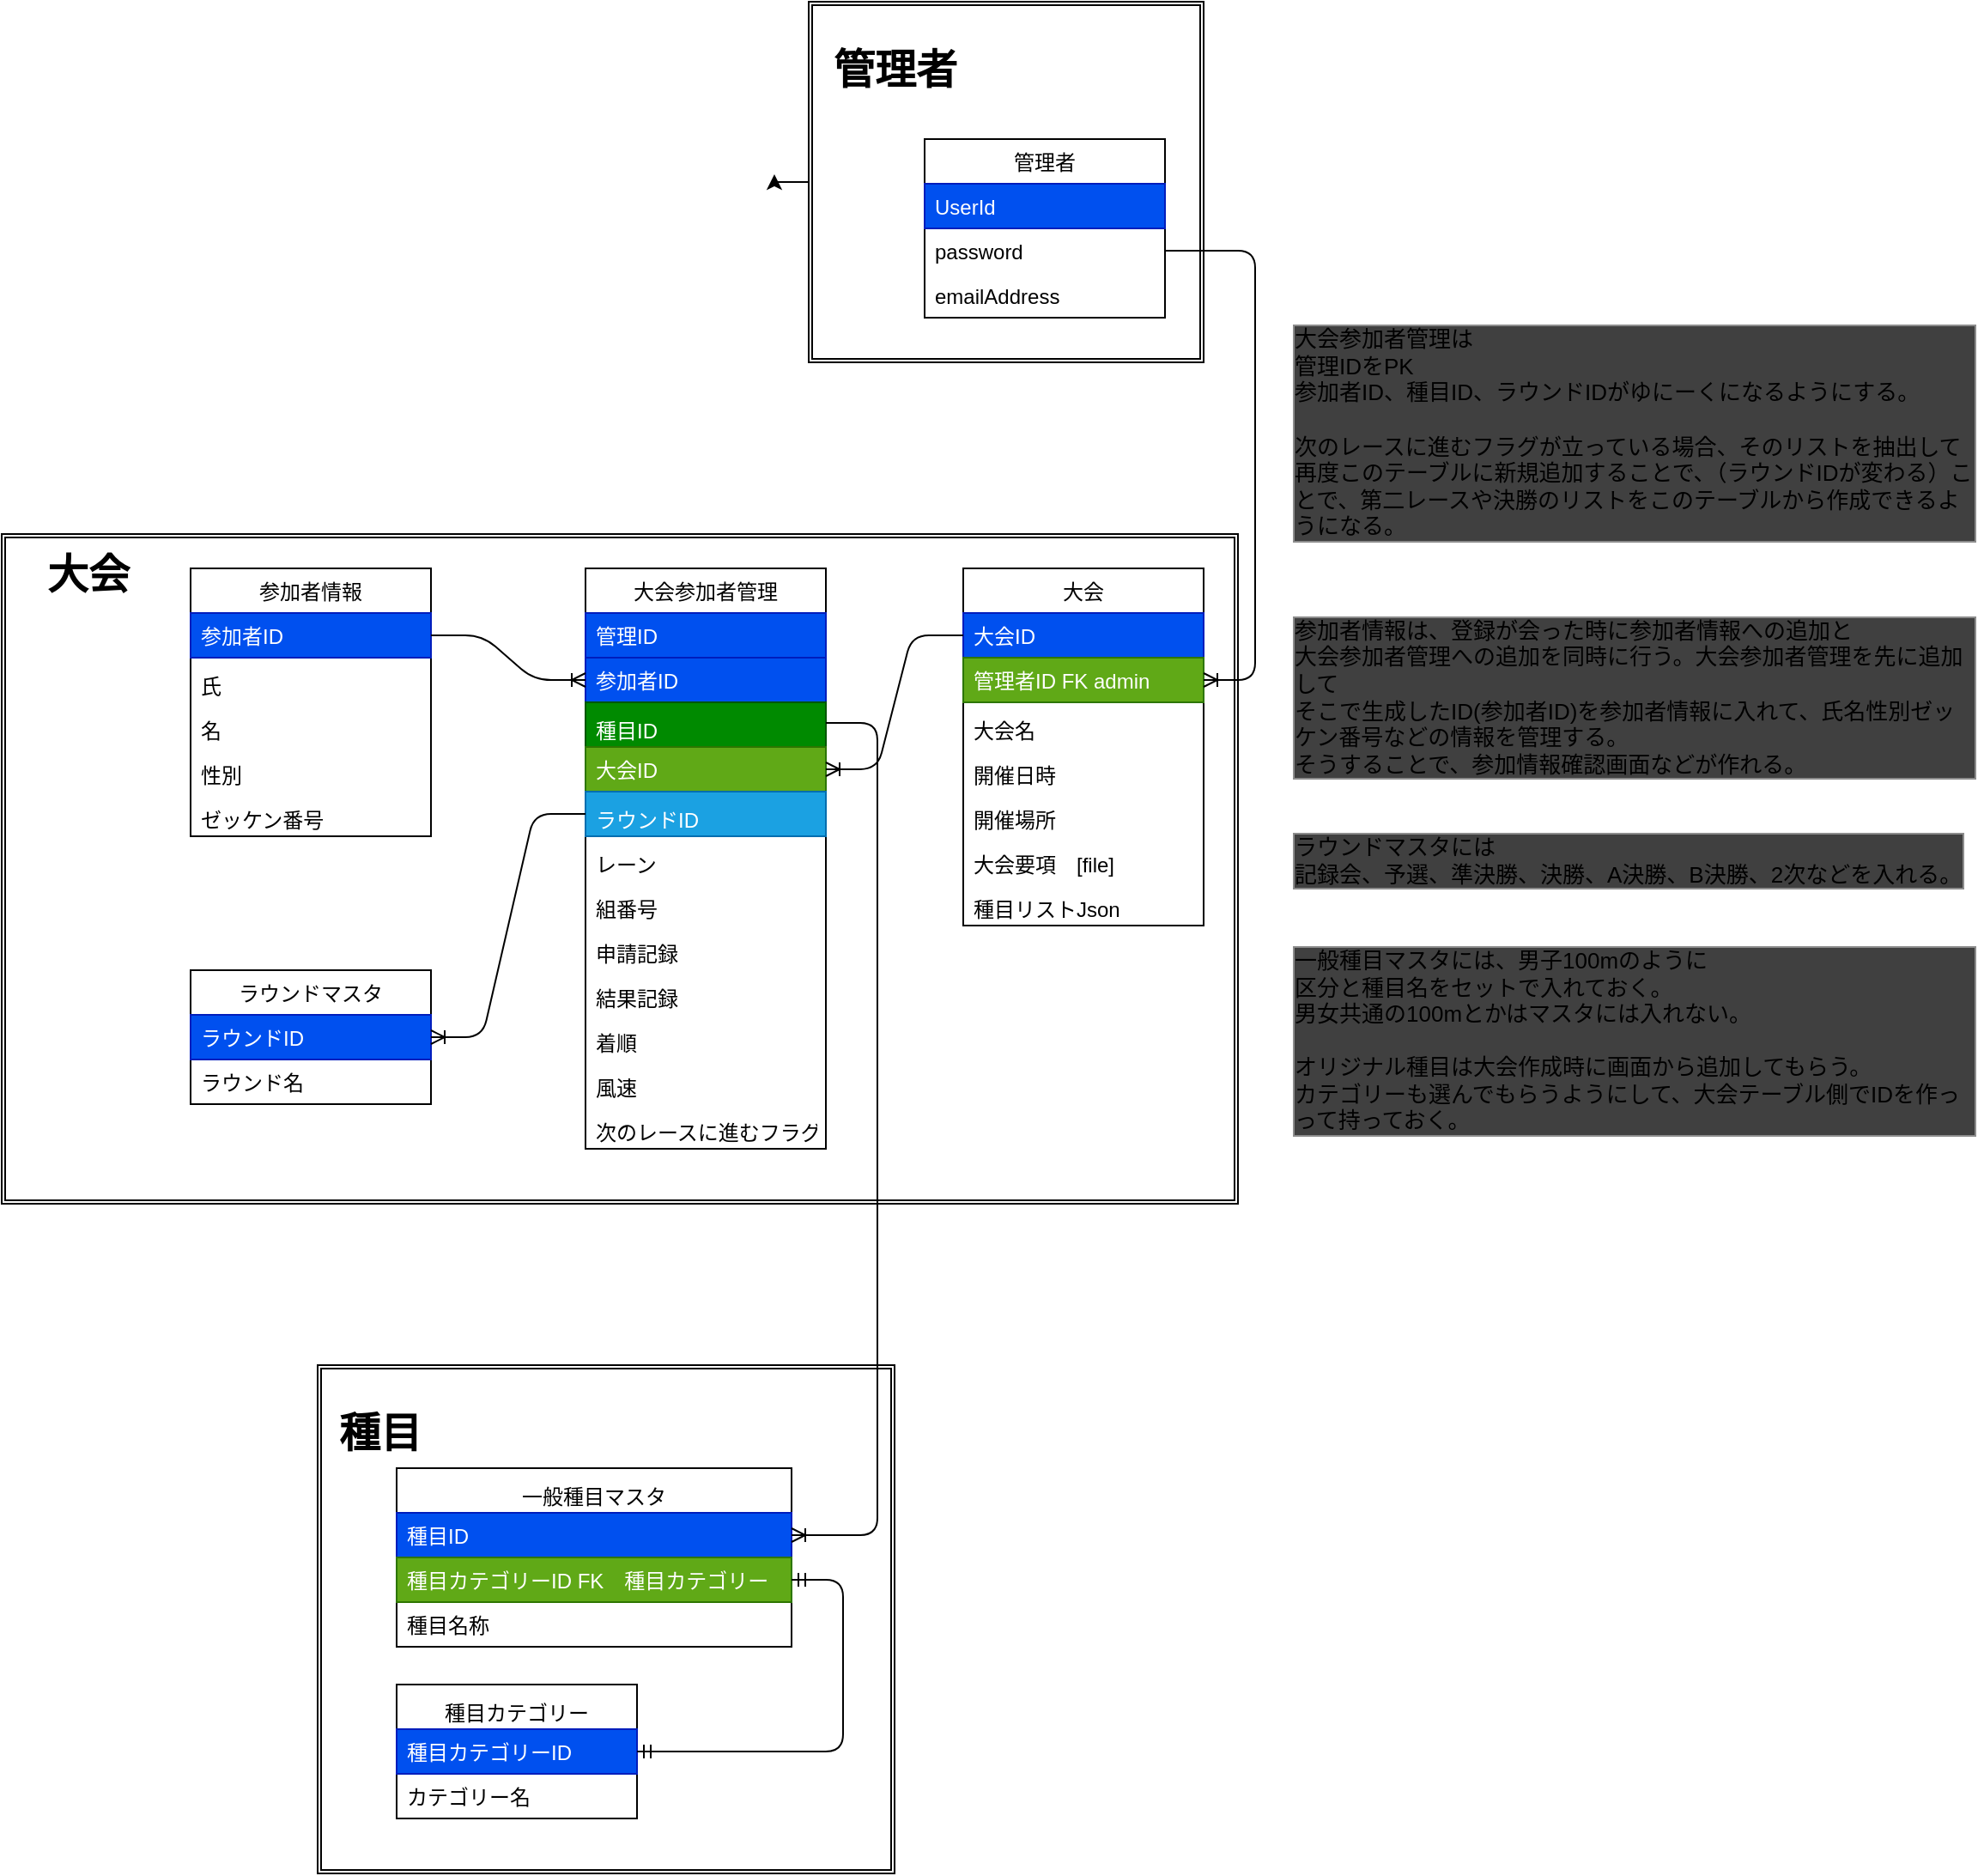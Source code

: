 <mxfile>
    <diagram id="9n17IR5ETr_zjA1UWhib" name="ページ1">
        <mxGraphModel dx="1860" dy="1644" grid="1" gridSize="10" guides="1" tooltips="1" connect="1" arrows="1" fold="1" page="1" pageScale="1" pageWidth="827" pageHeight="1169" math="0" shadow="0">
            <root>
                <mxCell id="0"/>
                <mxCell id="1" parent="0"/>
                <mxCell id="100" value="" style="shape=ext;double=1;rounded=0;whiteSpace=wrap;html=1;verticalAlign=bottom;" parent="1" vertex="1">
                    <mxGeometry x="-346" y="664" width="336" height="296" as="geometry"/>
                </mxCell>
                <mxCell id="84" style="edgeStyle=orthogonalEdgeStyle;rounded=0;orthogonalLoop=1;jettySize=auto;html=1;" parent="1" source="83" edge="1">
                    <mxGeometry relative="1" as="geometry">
                        <mxPoint x="-80" y="-30" as="targetPoint"/>
                    </mxGeometry>
                </mxCell>
                <mxCell id="83" value="" style="shape=ext;double=1;rounded=0;whiteSpace=wrap;html=1;verticalAlign=bottom;" parent="1" vertex="1">
                    <mxGeometry x="-60" y="-130" width="230" height="210" as="geometry"/>
                </mxCell>
                <mxCell id="81" value="" style="shape=ext;double=1;rounded=0;whiteSpace=wrap;html=1;verticalAlign=bottom;" parent="1" vertex="1">
                    <mxGeometry x="-530" y="180" width="720" height="390" as="geometry"/>
                </mxCell>
                <mxCell id="2" value="管理者" style="swimlane;fontStyle=0;childLayout=stackLayout;horizontal=1;startSize=26;fillColor=none;horizontalStack=0;resizeParent=1;resizeParentMax=0;resizeLast=0;collapsible=1;marginBottom=0;" parent="1" vertex="1">
                    <mxGeometry x="7.5" y="-50" width="140" height="104" as="geometry"/>
                </mxCell>
                <mxCell id="3" value="UserId" style="text;strokeColor=#001DBC;fillColor=#0050ef;align=left;verticalAlign=top;spacingLeft=4;spacingRight=4;overflow=hidden;rotatable=0;points=[[0,0.5],[1,0.5]];portConstraint=eastwest;fontColor=#ffffff;" parent="2" vertex="1">
                    <mxGeometry y="26" width="140" height="26" as="geometry"/>
                </mxCell>
                <mxCell id="4" value="password" style="text;strokeColor=none;fillColor=none;align=left;verticalAlign=top;spacingLeft=4;spacingRight=4;overflow=hidden;rotatable=0;points=[[0,0.5],[1,0.5]];portConstraint=eastwest;" parent="2" vertex="1">
                    <mxGeometry y="52" width="140" height="26" as="geometry"/>
                </mxCell>
                <mxCell id="5" value="emailAddress" style="text;strokeColor=none;fillColor=none;align=left;verticalAlign=top;spacingLeft=4;spacingRight=4;overflow=hidden;rotatable=0;points=[[0,0.5],[1,0.5]];portConstraint=eastwest;" parent="2" vertex="1">
                    <mxGeometry y="78" width="140" height="26" as="geometry"/>
                </mxCell>
                <mxCell id="6" value="大会" style="swimlane;fontStyle=0;childLayout=stackLayout;horizontal=1;startSize=26;fillColor=none;horizontalStack=0;resizeParent=1;resizeParentMax=0;resizeLast=0;collapsible=1;marginBottom=0;" parent="1" vertex="1">
                    <mxGeometry x="30" y="200" width="140" height="208" as="geometry"/>
                </mxCell>
                <mxCell id="7" value="大会ID&#10;" style="text;strokeColor=#001DBC;fillColor=#0050ef;align=left;verticalAlign=top;spacingLeft=4;spacingRight=4;overflow=hidden;rotatable=0;points=[[0,0.5],[1,0.5]];portConstraint=eastwest;fontColor=#ffffff;" parent="6" vertex="1">
                    <mxGeometry y="26" width="140" height="26" as="geometry"/>
                </mxCell>
                <mxCell id="8" value="管理者ID FK admin&#10;" style="text;strokeColor=#2D7600;fillColor=#60a917;align=left;verticalAlign=top;spacingLeft=4;spacingRight=4;overflow=hidden;rotatable=0;points=[[0,0.5],[1,0.5]];portConstraint=eastwest;fontColor=#ffffff;" parent="6" vertex="1">
                    <mxGeometry y="52" width="140" height="26" as="geometry"/>
                </mxCell>
                <mxCell id="9" value="大会名" style="text;strokeColor=none;fillColor=none;align=left;verticalAlign=bottom;spacingLeft=4;spacingRight=4;overflow=hidden;rotatable=0;points=[[0,0.5],[1,0.5]];portConstraint=eastwest;" parent="6" vertex="1">
                    <mxGeometry y="78" width="140" height="26" as="geometry"/>
                </mxCell>
                <mxCell id="76" value="開催日時" style="text;strokeColor=none;fillColor=none;align=left;verticalAlign=bottom;spacingLeft=4;spacingRight=4;overflow=hidden;rotatable=0;points=[[0,0.5],[1,0.5]];portConstraint=eastwest;" parent="6" vertex="1">
                    <mxGeometry y="104" width="140" height="26" as="geometry"/>
                </mxCell>
                <mxCell id="77" value="開催場所" style="text;strokeColor=none;fillColor=none;align=left;verticalAlign=bottom;spacingLeft=4;spacingRight=4;overflow=hidden;rotatable=0;points=[[0,0.5],[1,0.5]];portConstraint=eastwest;" parent="6" vertex="1">
                    <mxGeometry y="130" width="140" height="26" as="geometry"/>
                </mxCell>
                <mxCell id="78" value="大会要項　[file]" style="text;strokeColor=none;fillColor=none;align=left;verticalAlign=bottom;spacingLeft=4;spacingRight=4;overflow=hidden;rotatable=0;points=[[0,0.5],[1,0.5]];portConstraint=eastwest;" parent="6" vertex="1">
                    <mxGeometry y="156" width="140" height="26" as="geometry"/>
                </mxCell>
                <mxCell id="79" value="種目リストJson" style="text;strokeColor=none;fillColor=none;align=left;verticalAlign=bottom;spacingLeft=4;spacingRight=4;overflow=hidden;rotatable=0;points=[[0,0.5],[1,0.5]];portConstraint=eastwest;" parent="6" vertex="1">
                    <mxGeometry y="182" width="140" height="26" as="geometry"/>
                </mxCell>
                <mxCell id="82" value="大会" style="text;strokeColor=none;fillColor=none;html=1;fontSize=24;fontStyle=1;verticalAlign=middle;align=center;" parent="1" vertex="1">
                    <mxGeometry x="-530" y="184" width="100" height="40" as="geometry"/>
                </mxCell>
                <mxCell id="86" value="管理者" style="text;strokeColor=none;fillColor=none;html=1;fontSize=24;fontStyle=1;verticalAlign=middle;align=center;" parent="1" vertex="1">
                    <mxGeometry x="-60" y="-110" width="100" height="40" as="geometry"/>
                </mxCell>
                <mxCell id="87" value="一般種目マスタ" style="swimlane;fontStyle=0;childLayout=stackLayout;horizontal=1;startSize=26;fillColor=none;horizontalStack=0;resizeParent=1;resizeParentMax=0;resizeLast=0;collapsible=1;marginBottom=0;verticalAlign=bottom;" parent="1" vertex="1">
                    <mxGeometry x="-300" y="724" width="230" height="104" as="geometry"/>
                </mxCell>
                <mxCell id="88" value="種目ID" style="text;strokeColor=#001DBC;fillColor=#0050ef;align=left;verticalAlign=top;spacingLeft=4;spacingRight=4;overflow=hidden;rotatable=0;points=[[0,0.5],[1,0.5]];portConstraint=eastwest;fontColor=#ffffff;" parent="87" vertex="1">
                    <mxGeometry y="26" width="230" height="26" as="geometry"/>
                </mxCell>
                <mxCell id="89" value="種目カテゴリーID FK　種目カテゴリー" style="text;strokeColor=#2D7600;fillColor=#60a917;align=left;verticalAlign=top;spacingLeft=4;spacingRight=4;overflow=hidden;rotatable=0;points=[[0,0.5],[1,0.5]];portConstraint=eastwest;fontColor=#ffffff;" parent="87" vertex="1">
                    <mxGeometry y="52" width="230" height="26" as="geometry"/>
                </mxCell>
                <mxCell id="90" value="種目名称" style="text;strokeColor=none;fillColor=none;align=left;verticalAlign=top;spacingLeft=4;spacingRight=4;overflow=hidden;rotatable=0;points=[[0,0.5],[1,0.5]];portConstraint=eastwest;" parent="87" vertex="1">
                    <mxGeometry y="78" width="230" height="26" as="geometry"/>
                </mxCell>
                <mxCell id="91" value="種目カテゴリー" style="swimlane;fontStyle=0;childLayout=stackLayout;horizontal=1;startSize=26;fillColor=none;horizontalStack=0;resizeParent=1;resizeParentMax=0;resizeLast=0;collapsible=1;marginBottom=0;verticalAlign=bottom;" parent="1" vertex="1">
                    <mxGeometry x="-300" y="850" width="140" height="78" as="geometry"/>
                </mxCell>
                <mxCell id="93" value="種目カテゴリーID" style="text;strokeColor=#001DBC;fillColor=#0050ef;align=left;verticalAlign=top;spacingLeft=4;spacingRight=4;overflow=hidden;rotatable=0;points=[[0,0.5],[1,0.5]];portConstraint=eastwest;fontColor=#ffffff;" parent="91" vertex="1">
                    <mxGeometry y="26" width="140" height="26" as="geometry"/>
                </mxCell>
                <mxCell id="94" value="カテゴリー名" style="text;strokeColor=none;fillColor=none;align=left;verticalAlign=top;spacingLeft=4;spacingRight=4;overflow=hidden;rotatable=0;points=[[0,0.5],[1,0.5]];portConstraint=eastwest;" parent="91" vertex="1">
                    <mxGeometry y="52" width="140" height="26" as="geometry"/>
                </mxCell>
                <mxCell id="101" value="種目" style="text;strokeColor=none;fillColor=none;html=1;fontSize=24;fontStyle=1;verticalAlign=middle;align=center;" parent="1" vertex="1">
                    <mxGeometry x="-360" y="684" width="100" height="40" as="geometry"/>
                </mxCell>
                <mxCell id="102" value="" style="edgeStyle=entityRelationEdgeStyle;fontSize=12;html=1;endArrow=ERoneToMany;exitX=1;exitY=0.5;exitDx=0;exitDy=0;" parent="1" source="4" target="8" edge="1">
                    <mxGeometry width="100" height="100" relative="1" as="geometry">
                        <mxPoint x="370" y="180" as="sourcePoint"/>
                        <mxPoint x="30" y="320" as="targetPoint"/>
                    </mxGeometry>
                </mxCell>
                <mxCell id="104" value="" style="edgeStyle=entityRelationEdgeStyle;fontSize=12;html=1;endArrow=ERmandOne;startArrow=ERmandOne;entryX=1;entryY=0.5;entryDx=0;entryDy=0;" parent="1" source="89" target="93" edge="1">
                    <mxGeometry width="100" height="100" relative="1" as="geometry">
                        <mxPoint x="-270" y="754" as="sourcePoint"/>
                        <mxPoint x="-170" y="654" as="targetPoint"/>
                    </mxGeometry>
                </mxCell>
                <mxCell id="123" value="ラウンドマスタ" style="swimlane;fontStyle=0;childLayout=stackLayout;horizontal=1;startSize=26;fillColor=none;horizontalStack=0;resizeParent=1;resizeParentMax=0;resizeLast=0;collapsible=1;marginBottom=0;" parent="1" vertex="1">
                    <mxGeometry x="-420" y="434" width="140" height="78" as="geometry"/>
                </mxCell>
                <mxCell id="124" value="ラウンドID" style="text;strokeColor=#001DBC;fillColor=#0050ef;align=left;verticalAlign=top;spacingLeft=4;spacingRight=4;overflow=hidden;rotatable=0;points=[[0,0.5],[1,0.5]];portConstraint=eastwest;fontColor=#ffffff;" parent="123" vertex="1">
                    <mxGeometry y="26" width="140" height="26" as="geometry"/>
                </mxCell>
                <mxCell id="125" value="ラウンド名&#10;" style="text;align=left;verticalAlign=top;spacingLeft=4;spacingRight=4;overflow=hidden;rotatable=0;points=[[0,0.5],[1,0.5]];portConstraint=eastwest;" parent="123" vertex="1">
                    <mxGeometry y="52" width="140" height="26" as="geometry"/>
                </mxCell>
                <mxCell id="136" value="大会参加者管理" style="swimlane;fontStyle=0;childLayout=stackLayout;horizontal=1;startSize=26;fillColor=none;horizontalStack=0;resizeParent=1;resizeParentMax=0;resizeLast=0;collapsible=1;marginBottom=0;" parent="1" vertex="1">
                    <mxGeometry x="-190" y="200" width="140" height="338" as="geometry"/>
                </mxCell>
                <mxCell id="137" value="管理ID" style="text;strokeColor=#001DBC;fillColor=#0050ef;align=left;verticalAlign=top;spacingLeft=4;spacingRight=4;overflow=hidden;rotatable=0;points=[[0,0.5],[1,0.5]];portConstraint=eastwest;fontColor=#ffffff;" parent="136" vertex="1">
                    <mxGeometry y="26" width="140" height="26" as="geometry"/>
                </mxCell>
                <mxCell id="196" value="参加者ID" style="text;strokeColor=#001DBC;fillColor=#0050ef;align=left;verticalAlign=top;spacingLeft=4;spacingRight=4;overflow=hidden;rotatable=0;points=[[0,0.5],[1,0.5]];portConstraint=eastwest;fontColor=#ffffff;" parent="136" vertex="1">
                    <mxGeometry y="52" width="140" height="26" as="geometry"/>
                </mxCell>
                <mxCell id="140" value="種目ID" style="text;strokeColor=#005700;fillColor=#008a00;align=left;verticalAlign=bottom;spacingLeft=4;spacingRight=4;overflow=hidden;rotatable=0;points=[[0,0.5],[1,0.5]];portConstraint=eastwest;fontColor=#ffffff;" parent="136" vertex="1">
                    <mxGeometry y="78" width="140" height="26" as="geometry"/>
                </mxCell>
                <mxCell id="138" value="大会ID" style="text;strokeColor=#2D7600;fillColor=#60a917;align=left;verticalAlign=top;spacingLeft=4;spacingRight=4;overflow=hidden;rotatable=0;points=[[0,0.5],[1,0.5]];portConstraint=eastwest;fontColor=#ffffff;" parent="136" vertex="1">
                    <mxGeometry y="104" width="140" height="26" as="geometry"/>
                </mxCell>
                <mxCell id="183" value="ラウンドID" style="text;strokeColor=#006EAF;fillColor=#1ba1e2;align=left;verticalAlign=bottom;spacingLeft=4;spacingRight=4;overflow=hidden;rotatable=0;points=[[0,0.5],[1,0.5]];portConstraint=eastwest;fontColor=#ffffff;" parent="136" vertex="1">
                    <mxGeometry y="130" width="140" height="26" as="geometry"/>
                </mxCell>
                <mxCell id="180" value="レーン" style="text;strokeColor=none;fillColor=none;align=left;verticalAlign=bottom;spacingLeft=4;spacingRight=4;overflow=hidden;rotatable=0;points=[[0,0.5],[1,0.5]];portConstraint=eastwest;" parent="136" vertex="1">
                    <mxGeometry y="156" width="140" height="26" as="geometry"/>
                </mxCell>
                <mxCell id="200" value="組番号" style="text;strokeColor=none;fillColor=none;align=left;verticalAlign=bottom;spacingLeft=4;spacingRight=4;overflow=hidden;rotatable=0;points=[[0,0.5],[1,0.5]];portConstraint=eastwest;" parent="136" vertex="1">
                    <mxGeometry y="182" width="140" height="26" as="geometry"/>
                </mxCell>
                <mxCell id="213" value="申請記録" style="text;strokeColor=none;fillColor=none;align=left;verticalAlign=bottom;spacingLeft=4;spacingRight=4;overflow=hidden;rotatable=0;points=[[0,0.5],[1,0.5]];portConstraint=eastwest;" parent="136" vertex="1">
                    <mxGeometry y="208" width="140" height="26" as="geometry"/>
                </mxCell>
                <mxCell id="201" value="結果記録" style="text;strokeColor=none;fillColor=none;align=left;verticalAlign=bottom;spacingLeft=4;spacingRight=4;overflow=hidden;rotatable=0;points=[[0,0.5],[1,0.5]];portConstraint=eastwest;" parent="136" vertex="1">
                    <mxGeometry y="234" width="140" height="26" as="geometry"/>
                </mxCell>
                <mxCell id="202" value="着順" style="text;strokeColor=none;fillColor=none;align=left;verticalAlign=bottom;spacingLeft=4;spacingRight=4;overflow=hidden;rotatable=0;points=[[0,0.5],[1,0.5]];portConstraint=eastwest;" parent="136" vertex="1">
                    <mxGeometry y="260" width="140" height="26" as="geometry"/>
                </mxCell>
                <mxCell id="203" value="風速" style="text;strokeColor=none;fillColor=none;align=left;verticalAlign=bottom;spacingLeft=4;spacingRight=4;overflow=hidden;rotatable=0;points=[[0,0.5],[1,0.5]];portConstraint=eastwest;" parent="136" vertex="1">
                    <mxGeometry y="286" width="140" height="26" as="geometry"/>
                </mxCell>
                <mxCell id="179" value="次のレースに進むフラグ" style="text;strokeColor=none;fillColor=none;align=left;verticalAlign=bottom;spacingLeft=4;spacingRight=4;overflow=hidden;rotatable=0;points=[[0,0.5],[1,0.5]];portConstraint=eastwest;" parent="136" vertex="1">
                    <mxGeometry y="312" width="140" height="26" as="geometry"/>
                </mxCell>
                <mxCell id="147" value="" style="edgeStyle=entityRelationEdgeStyle;fontSize=12;html=1;endArrow=ERoneToMany;" parent="1" source="7" target="138" edge="1">
                    <mxGeometry width="100" height="100" relative="1" as="geometry">
                        <mxPoint x="20" y="360" as="sourcePoint"/>
                        <mxPoint x="-120" y="370" as="targetPoint"/>
                    </mxGeometry>
                </mxCell>
                <mxCell id="178" value="大会参加者管理は&lt;br style=&quot;font-size: 13px;&quot;&gt;管理IDをPK&lt;br style=&quot;font-size: 13px;&quot;&gt;参加者ID、種目ID、ラウンドIDがゆにーくになるようにする。&lt;br style=&quot;font-size: 13px;&quot;&gt;&lt;br style=&quot;font-size: 13px;&quot;&gt;次のレースに進むフラグが立っている場合、そのリストを抽出して再度このテーブルに新規追加することで、（ラウンドIDが変わる）ことで、第二レースや決勝のリストをこのテーブルから作成できるようになる。" style="text;html=1;strokeColor=none;fillColor=none;align=left;verticalAlign=middle;whiteSpace=wrap;rounded=0;fontStyle=0;container=1;labelBorderColor=#8C8C8C;labelBackgroundColor=#404040;fontSize=13;" parent="1" vertex="1">
                    <mxGeometry x="220" y="58" width="400" height="126" as="geometry"/>
                </mxCell>
                <mxCell id="184" value="参加者情報" style="swimlane;fontStyle=0;childLayout=stackLayout;horizontal=1;startSize=26;fillColor=none;horizontalStack=0;resizeParent=1;resizeParentMax=0;resizeLast=0;collapsible=1;marginBottom=0;" parent="1" vertex="1">
                    <mxGeometry x="-420" y="200" width="140" height="156" as="geometry"/>
                </mxCell>
                <mxCell id="185" value="参加者ID" style="text;strokeColor=#001DBC;fillColor=#0050ef;align=left;verticalAlign=top;spacingLeft=4;spacingRight=4;overflow=hidden;rotatable=0;points=[[0,0.5],[1,0.5]];portConstraint=eastwest;fontColor=#ffffff;" parent="184" vertex="1">
                    <mxGeometry y="26" width="140" height="26" as="geometry"/>
                </mxCell>
                <mxCell id="189" value="氏" style="text;strokeColor=none;fillColor=none;align=left;verticalAlign=bottom;spacingLeft=4;spacingRight=4;overflow=hidden;rotatable=0;points=[[0,0.5],[1,0.5]];portConstraint=eastwest;" parent="184" vertex="1">
                    <mxGeometry y="52" width="140" height="26" as="geometry"/>
                </mxCell>
                <mxCell id="190" value="名" style="text;strokeColor=none;fillColor=none;align=left;verticalAlign=bottom;spacingLeft=4;spacingRight=4;overflow=hidden;rotatable=0;points=[[0,0.5],[1,0.5]];portConstraint=eastwest;" parent="184" vertex="1">
                    <mxGeometry y="78" width="140" height="26" as="geometry"/>
                </mxCell>
                <mxCell id="195" value="性別" style="text;strokeColor=none;fillColor=none;align=left;verticalAlign=bottom;spacingLeft=4;spacingRight=4;overflow=hidden;rotatable=0;points=[[0,0.5],[1,0.5]];portConstraint=eastwest;" parent="184" vertex="1">
                    <mxGeometry y="104" width="140" height="26" as="geometry"/>
                </mxCell>
                <mxCell id="193" value="ゼッケン番号" style="text;strokeColor=none;fillColor=none;align=left;verticalAlign=bottom;spacingLeft=4;spacingRight=4;overflow=hidden;rotatable=0;points=[[0,0.5],[1,0.5]];portConstraint=eastwest;" parent="184" vertex="1">
                    <mxGeometry y="130" width="140" height="26" as="geometry"/>
                </mxCell>
                <mxCell id="194" value="" style="edgeStyle=entityRelationEdgeStyle;fontSize=12;html=1;endArrow=ERoneToMany;entryX=0;entryY=0.5;entryDx=0;entryDy=0;" parent="1" source="185" target="196" edge="1">
                    <mxGeometry width="100" height="100" relative="1" as="geometry">
                        <mxPoint x="130" y="720" as="sourcePoint"/>
                        <mxPoint x="230" y="620" as="targetPoint"/>
                    </mxGeometry>
                </mxCell>
                <mxCell id="207" value="" style="edgeStyle=entityRelationEdgeStyle;fontSize=12;html=1;endArrow=ERoneToMany;entryX=1;entryY=0.5;entryDx=0;entryDy=0;" parent="1" source="183" target="123" edge="1">
                    <mxGeometry width="100" height="100" relative="1" as="geometry">
                        <mxPoint x="-190" y="340" as="sourcePoint"/>
                        <mxPoint x="10" y="190" as="targetPoint"/>
                    </mxGeometry>
                </mxCell>
                <mxCell id="208" value="" style="edgeStyle=entityRelationEdgeStyle;fontSize=12;html=1;endArrow=ERoneToMany;" parent="1" target="88" edge="1">
                    <mxGeometry width="100" height="100" relative="1" as="geometry">
                        <mxPoint x="-50" y="290" as="sourcePoint"/>
                        <mxPoint x="10" y="190" as="targetPoint"/>
                    </mxGeometry>
                </mxCell>
                <mxCell id="209" value="参加者情報は、登録が会った時に参加者情報への追加と&lt;br style=&quot;font-size: 13px;&quot;&gt;大会参加者管理への追加を同時に行う。大会参加者管理を先に追加して&lt;br style=&quot;font-size: 13px;&quot;&gt;そこで生成したID(参加者ID)を参加者情報に入れて、氏名性別ゼッケン番号などの情報を管理する。&lt;br style=&quot;font-size: 13px;&quot;&gt;そうすることで、参加情報確認画面などが作れる。" style="text;html=1;strokeColor=none;fillColor=none;align=left;verticalAlign=middle;whiteSpace=wrap;rounded=0;fontStyle=0;container=1;labelBorderColor=#8C8C8C;labelBackgroundColor=#404040;fontSize=13;" parent="1" vertex="1">
                    <mxGeometry x="220" y="200" width="400" height="150" as="geometry"/>
                </mxCell>
                <mxCell id="210" value="ラウンドマスタには&lt;br&gt;記録会、予選、準決勝、決勝、A決勝、B決勝、2次などを入れる。" style="text;html=1;strokeColor=none;fillColor=none;align=left;verticalAlign=middle;whiteSpace=wrap;rounded=0;fontStyle=0;container=1;labelBorderColor=#8C8C8C;labelBackgroundColor=#404040;fontSize=13;" parent="1" vertex="1">
                    <mxGeometry x="220" y="340" width="400" height="60" as="geometry"/>
                </mxCell>
                <mxCell id="212" value="一般種目マスタには、男子100mのように&lt;br&gt;区分と種目名をセットで入れておく。&lt;br&gt;男女共通の100mとかはマスタには入れない。&lt;br&gt;&lt;br&gt;オリジナル種目は大会作成時に画面から追加してもらう。&lt;br&gt;カテゴリーも選んでもらうようにして、大会テーブル側でIDを作っって持っておく。" style="text;html=1;strokeColor=none;fillColor=none;align=left;verticalAlign=middle;whiteSpace=wrap;rounded=0;fontStyle=0;container=1;labelBorderColor=#8C8C8C;labelBackgroundColor=#404040;fontSize=13;" parent="1" vertex="1">
                    <mxGeometry x="220" y="400" width="400" height="150" as="geometry"/>
                </mxCell>
            </root>
        </mxGraphModel>
    </diagram>
</mxfile>